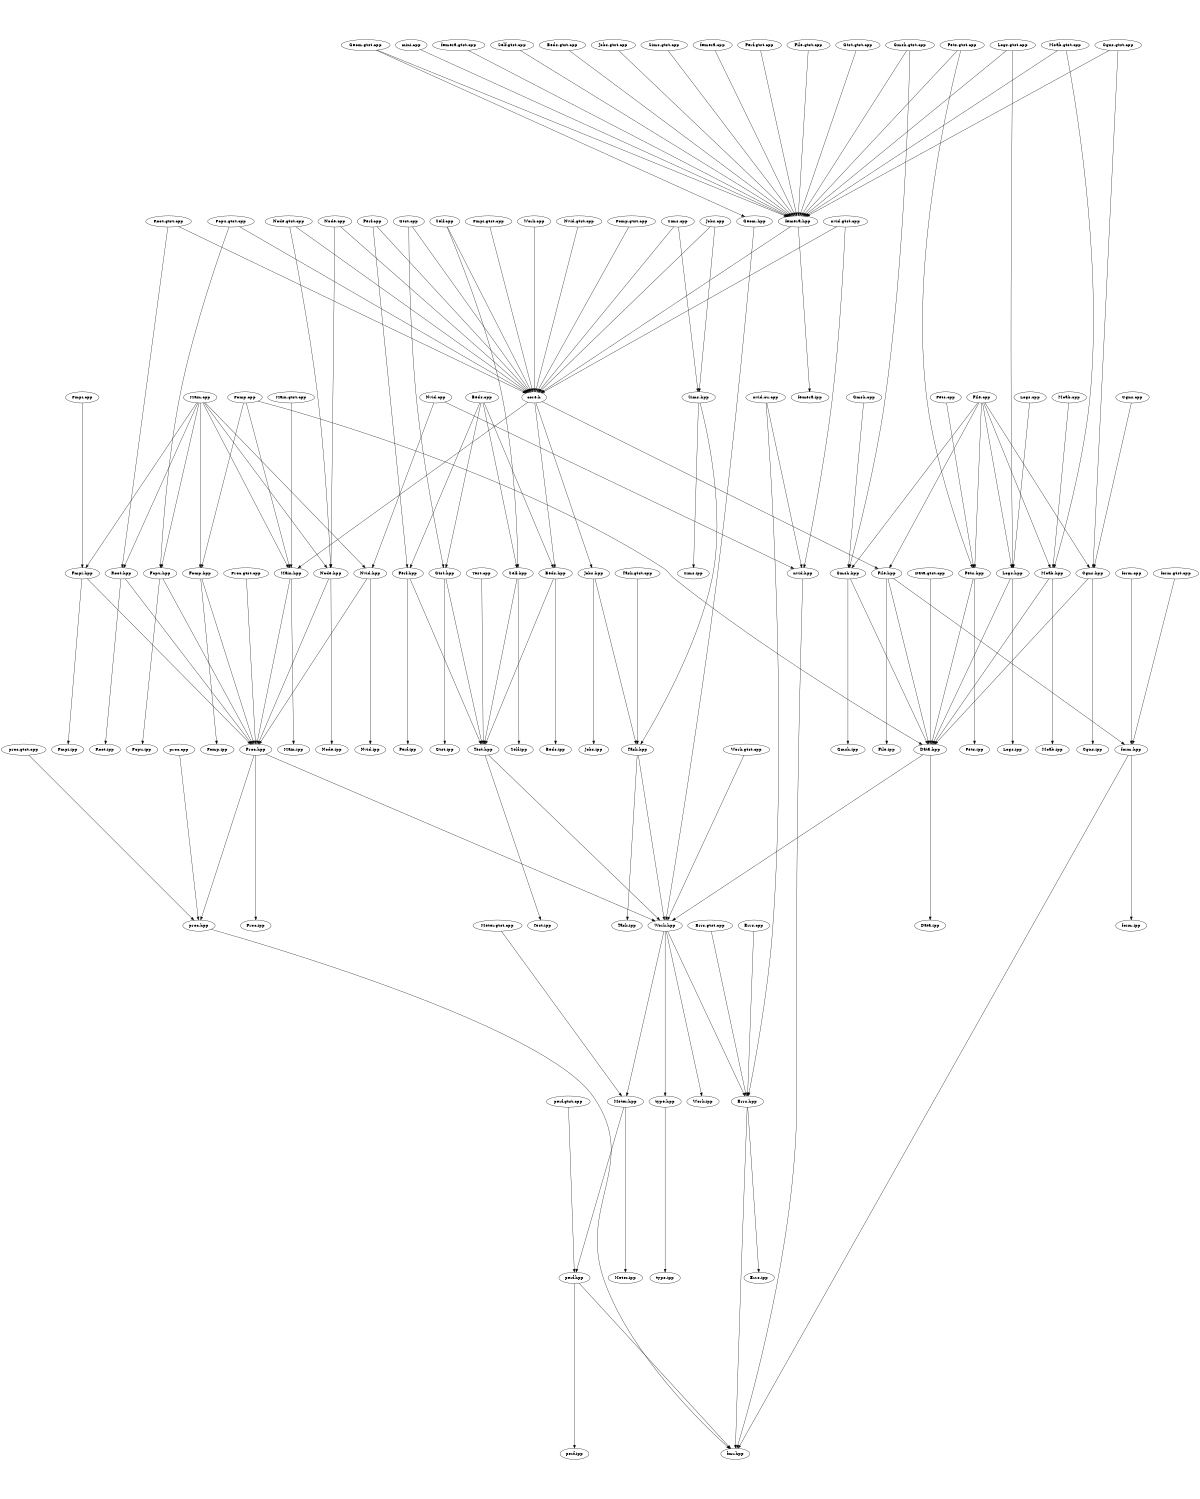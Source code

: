 digraph "source tree" {
    overlap=scale;
    size="8,10";
    ratio="fill";
    fontsize="16";
    fontname="Helvetica";
	clusterrank="local";
	"Gtst.cpp" -> "core.h"
	"Nvid.gtst.cpp" -> "core.h"
	"Meter.hpp" -> "perf.hpp"
	"Main.cpp" -> "Fomp.hpp"
	"Gmsh.hpp" -> "Gmsh.ipp"
	"proc.gtst.cpp" -> "proc.hpp"
	"Errs.cpp" -> "Errs.hpp"
	"Work.hpp" -> "Errs.hpp"
	"Proc.hpp" -> "proc.hpp"
	"Fmpi.hpp" -> "Fmpi.ipp"
	"Sims.hpp" -> "Sims.ipp"
	"nvid.cu.cpp" -> "nvid.hpp"
	"Self.gtst.cpp" -> "femera.hpp"
	"Nvid.hpp" -> "Proc.hpp"
	"Root.hpp" -> "Proc.hpp"
	"Main.cpp" -> "Node.hpp"
	"File.cpp" -> "Pets.hpp"
	"Perf.hpp" -> "Test.hpp"
	"Beds.cpp" -> "Gtst.hpp"
	"Node.cpp" -> "Node.hpp"
	"core.h" -> "Main.hpp"
	"nvid.hpp" -> "fmr.hpp"
	"perf.hpp" -> "fmr.hpp"
	"Data.hpp" -> "Data.ipp"
	"Proc.gtst.cpp" -> "Proc.hpp"
	"Beds.cpp" -> "Self.hpp"
	"Fmpi.hpp" -> "Proc.hpp"
	"Test.hpp" -> "Work.hpp"
	"Node.hpp" -> "Node.ipp"
	"form.hpp" -> "form.ipp"
	"Gtst.cpp" -> "Gtst.hpp"
	"Gmsh.gtst.cpp" -> "Gmsh.hpp"
	"Gmsh.cpp" -> "Gmsh.hpp"
	"femera.hpp" -> "femera.ipp"
	"Root.gtst.cpp" -> "Root.hpp"
	"Main.gtst.cpp" -> "Main.hpp"
	"Pets.gtst.cpp" -> "Pets.hpp"
	"Work.gtst.cpp" -> "Work.hpp"
	"Fomp.hpp" -> "Proc.hpp"
	"Sims.cpp" -> "Sims.hpp"
	"Self.cpp" -> "core.h"
	"Logs.gtst.cpp" -> "Logs.hpp"
	"File.cpp" -> "Moab.hpp"
	"Beds.gtst.cpp" -> "femera.hpp"
	"Gtst.hpp" -> "Gtst.ipp"
	"File.cpp" -> "Cgns.hpp"
	"Fomp.gtst.cpp" -> "core.h"
	"type.hpp" -> "type.ipp"
	"File.cpp" -> "File.hpp"
	"Fcpu.hpp" -> "Fcpu.ipp"
	"core.h" -> "Beds.hpp"
	"Errs.hpp" -> "fmr.hpp"
	"perf.gtst.cpp" -> "perf.hpp"
	"Task.hpp" -> "Work.hpp"
	"Root.hpp" -> "Root.ipp"
	"Errs.hpp" -> "Errs.ipp"
	"Jobs.cpp" -> "Sims.hpp"
	"Main.hpp" -> "Main.ipp"
	"Node.gtst.cpp" -> "core.h"
	"Gmsh.hpp" -> "Data.hpp"
	"Beds.cpp" -> "Beds.hpp"
	"Node.hpp" -> "Proc.hpp"
	"Fcpu.gtst.cpp" -> "core.h"
	"Geom.hpp" -> "Work.hpp"
	"Data.gtst.cpp" -> "Data.hpp"
	"File.hpp" -> "Data.hpp"
	"Fomp.cpp" -> "Main.hpp"
	"Beds.hpp" -> "Test.hpp"
	"form.hpp" -> "fmr.hpp"
	"Gtst.hpp" -> "Test.hpp"
	"Jobs.gtst.cpp" -> "femera.hpp"
	"Logs.gtst.cpp" -> "femera.hpp"
	"Data.hpp" -> "Work.hpp"
	"Nvid.cpp" -> "Nvid.hpp"
	"Work.hpp" -> "Meter.hpp"
	"Jobs.cpp" -> "core.h"
	"Errs.gtst.cpp" -> "Errs.hpp"
	"Moab.hpp" -> "Moab.ipp"
	"Task.hpp" -> "Task.ipp"
	"Sims.cpp" -> "core.h"
	"Test.hpp" -> "Test.ipp"
	"Sims.gtst.cpp" -> "femera.hpp"
	"Perf.cpp" -> "core.h"
	"Moab.gtst.cpp" -> "femera.hpp"
	"nvid.gtst.cpp" -> "core.h"
	"Fmpi.gtst.cpp" -> "core.h"
	"Cgns.gtst.cpp" -> "femera.hpp"
	"femera.cpp" -> "femera.hpp"
	"Jobs.hpp" -> "Jobs.ipp"
	"Fomp.cpp" -> "Fomp.hpp"
	"Nvid.hpp" -> "Nvid.ipp"
	"Logs.cpp" -> "Logs.hpp"
	"Cgns.cpp" -> "Cgns.hpp"
	"proc.hpp" -> "fmr.hpp"
	"Main.cpp" -> "Main.hpp"
	"Proc.hpp" -> "Proc.ipp"
	"Perf.hpp" -> "Perf.ipp"
	"Main.cpp" -> "Fmpi.hpp"
	"Work.cpp" -> "core.h"
	"Main.cpp" -> "Fcpu.hpp"
	"Moab.gtst.cpp" -> "Moab.hpp"
	"Beds.cpp" -> "Perf.hpp"
	"File.cpp" -> "Gmsh.hpp"
	"Cgns.gtst.cpp" -> "Cgns.hpp"
	"Work.hpp" -> "Work.ipp"
	"Nvid.cpp" -> "nvid.hpp"
	"Pets.gtst.cpp" -> "femera.hpp"
	"Gmsh.gtst.cpp" -> "femera.hpp"
	"Pets.hpp" -> "Data.hpp"
	"Pets.cpp" -> "Pets.hpp"
	"Work.hpp" -> "type.hpp"
	"Fcpu.hpp" -> "Proc.hpp"
	"Node.gtst.cpp" -> "Node.hpp"
	"Moab.hpp" -> "Data.hpp"
	"File.hpp" -> "File.ipp"
	"Cgns.hpp" -> "Data.hpp"
	"Meter.hpp" -> "Meter.ipp"
	"Main.cpp" -> "Nvid.hpp"
	"core.h" -> "File.hpp"
	"Fomp.hpp" -> "Fomp.ipp"
	"Logs.hpp" -> "Data.hpp"
	"nvid.gtst.cpp" -> "nvid.hpp"
	"form.cpp" -> "form.hpp"
	"Perf.cpp" -> "Perf.hpp"
	"Task.gtst.cpp" -> "Task.hpp"
	"perf.hpp" -> "perf.ipp"
	"Self.hpp" -> "Test.hpp"
	"proc.cpp" -> "proc.hpp"
	"Self.hpp" -> "Self.ipp"
	"Fmpi.cpp" -> "Fmpi.hpp"
	"Node.cpp" -> "core.h"
	"File.cpp" -> "Logs.hpp"
	"core.h" -> "Jobs.hpp"
	"Perf.gtst.cpp" -> "femera.hpp"
	"Pets.hpp" -> "Pets.ipp"
	"Test.cpp" -> "Test.hpp"
	"Root.gtst.cpp" -> "core.h"
	"nvid.cu.cpp" -> "Errs.hpp"
	"Main.cpp" -> "Root.hpp"
	"File.gtst.cpp" -> "femera.hpp"
	"Logs.hpp" -> "Logs.ipp"
	"Self.cpp" -> "Self.hpp"
	"form.gtst.cpp" -> "form.hpp"
	"Gtst.gtst.cpp" -> "femera.hpp"
	"Geom.gtst.cpp" -> "femera.hpp"
	"mini.cpp" -> "femera.hpp"
	"Meter.gtst.cpp" -> "Meter.hpp"
	"Fomp.cpp" -> "Data.hpp"
	"Moab.cpp" -> "Moab.hpp"
	"Proc.hpp" -> "Work.hpp"
	"Fcpu.gtst.cpp" -> "Fcpu.hpp"
	"Sims.hpp" -> "Task.hpp"
	"File.hpp" -> "form.hpp"
	"Cgns.hpp" -> "Cgns.ipp"
	"Beds.hpp" -> "Beds.ipp"
	"Geom.gtst.cpp" -> "Geom.hpp"
	"femera.hpp" -> "core.h"
	"femera.gtst.cpp" -> "femera.hpp"
	"Main.hpp" -> "Proc.hpp"
	"Jobs.hpp" -> "Task.hpp"
}
